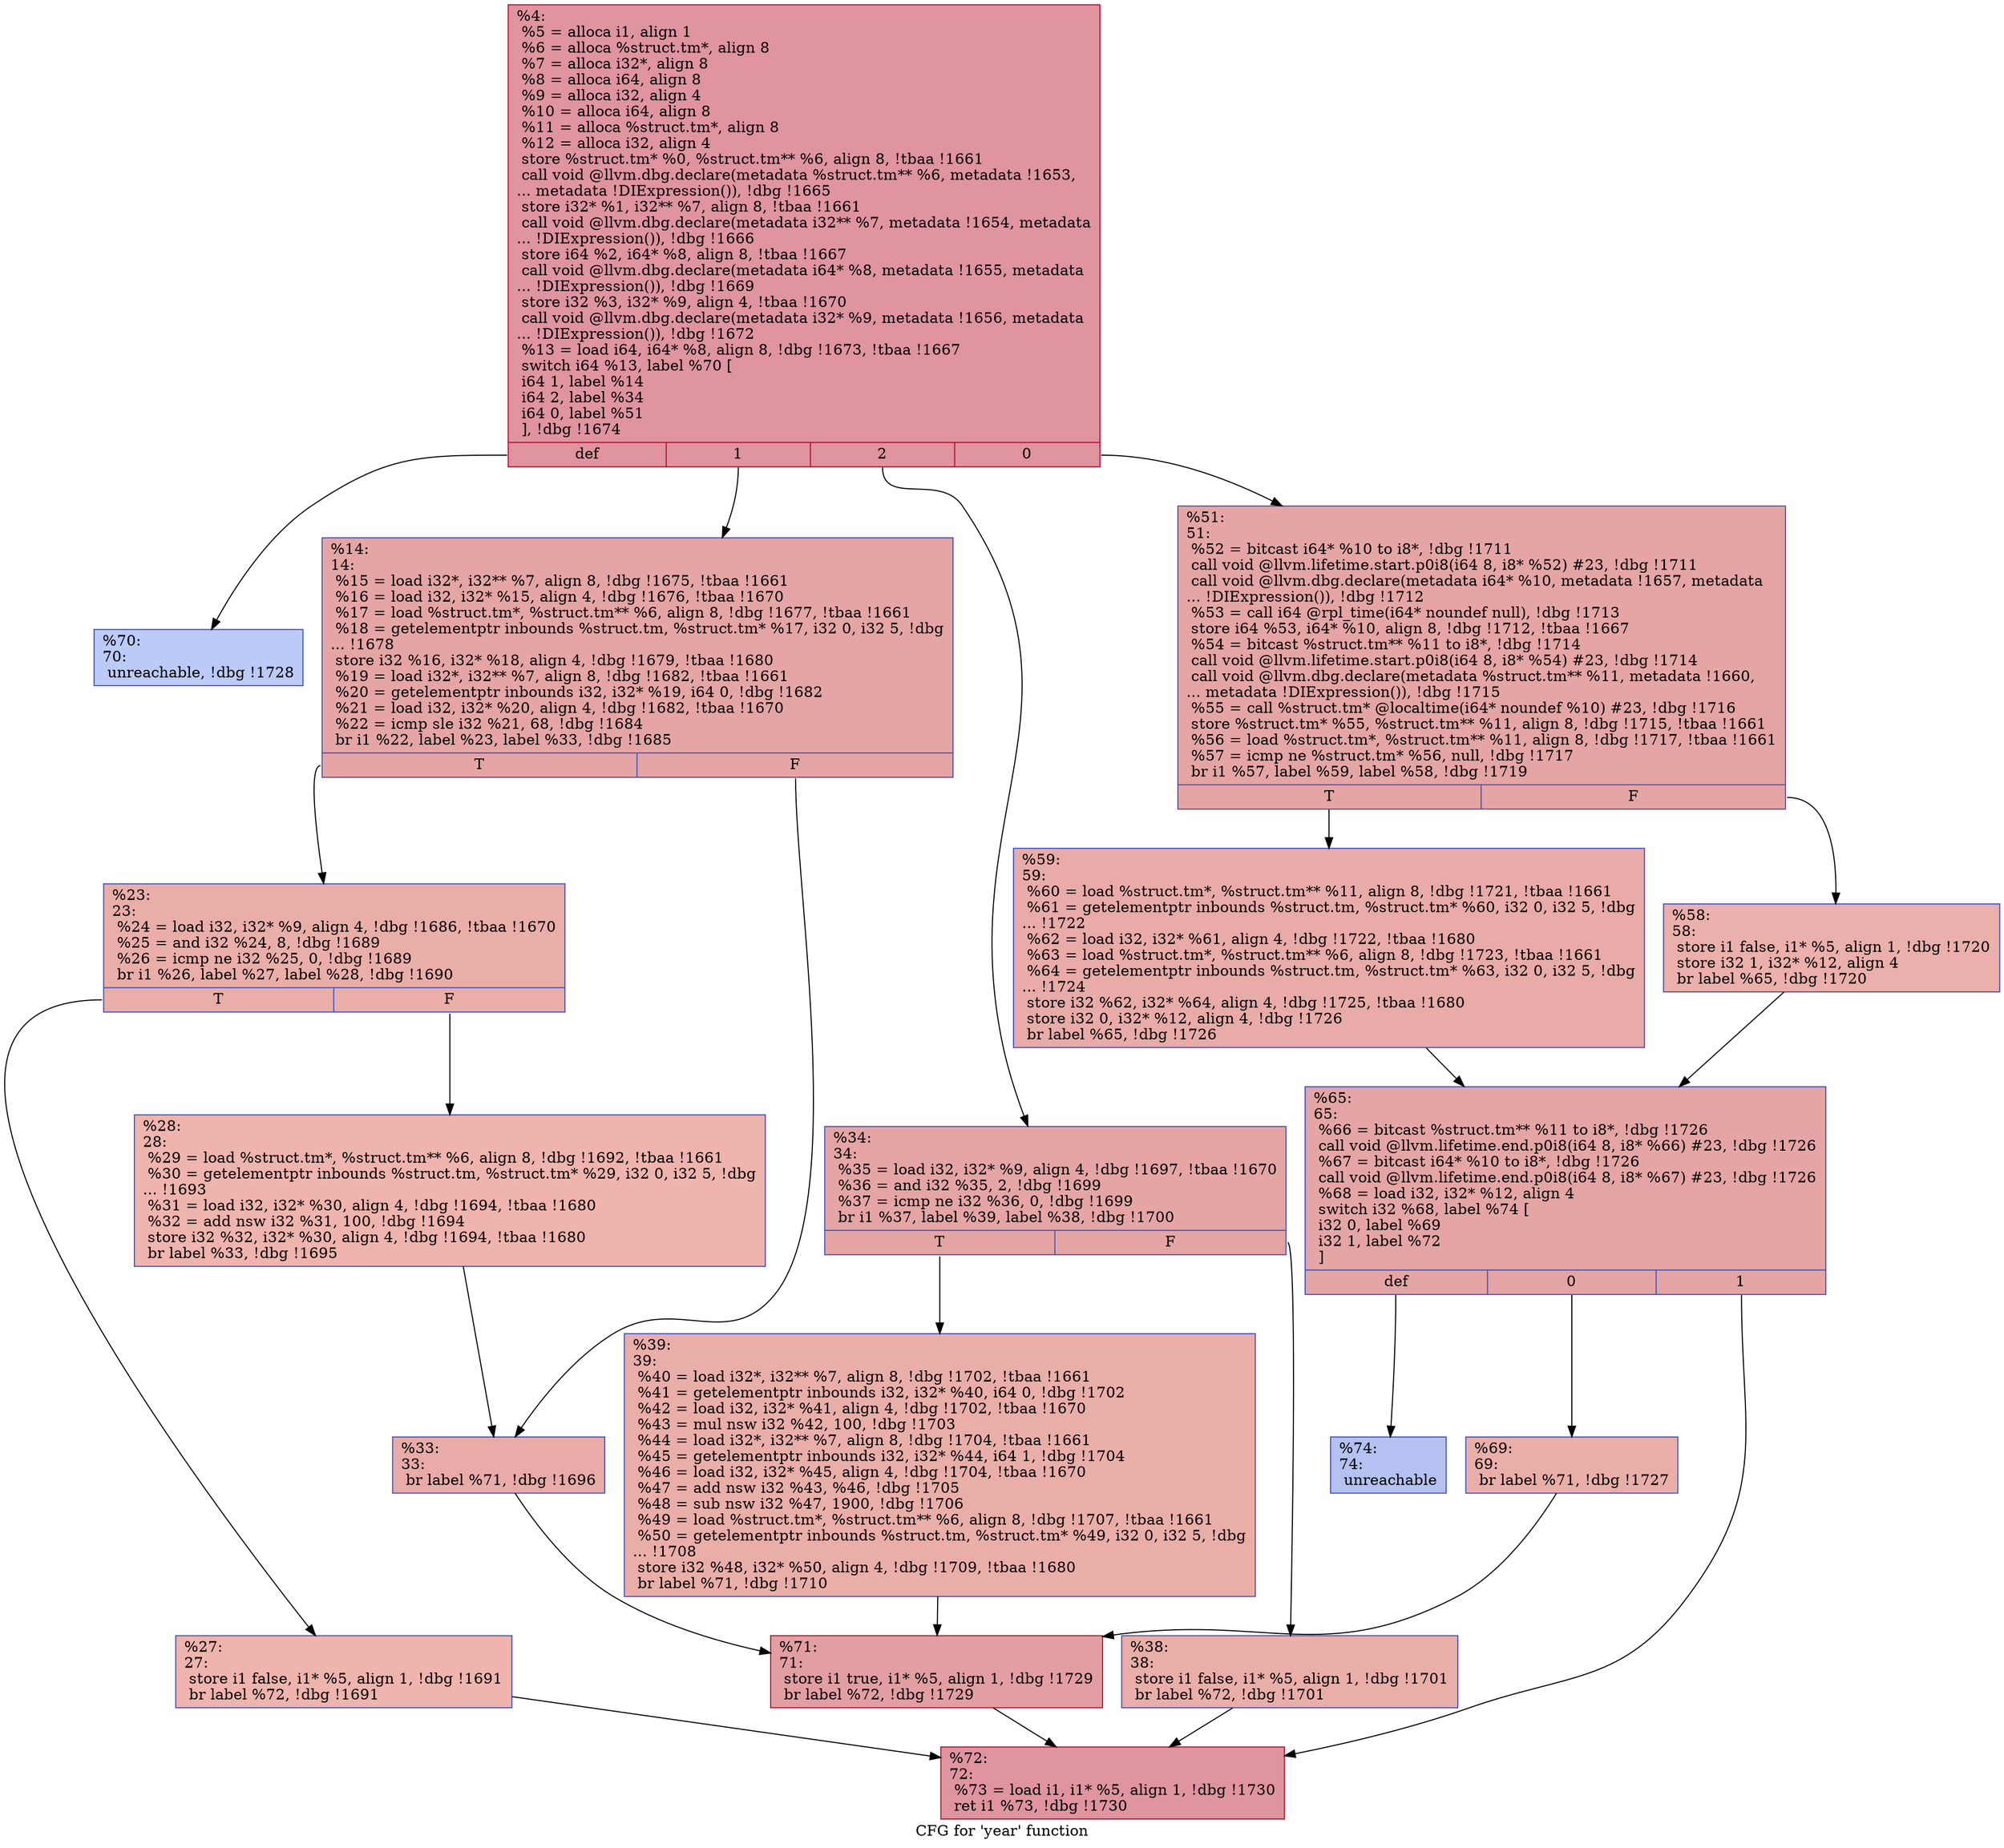 digraph "CFG for 'year' function" {
	label="CFG for 'year' function";

	Node0x167d160 [shape=record,color="#b70d28ff", style=filled, fillcolor="#b70d2870",label="{%4:\l  %5 = alloca i1, align 1\l  %6 = alloca %struct.tm*, align 8\l  %7 = alloca i32*, align 8\l  %8 = alloca i64, align 8\l  %9 = alloca i32, align 4\l  %10 = alloca i64, align 8\l  %11 = alloca %struct.tm*, align 8\l  %12 = alloca i32, align 4\l  store %struct.tm* %0, %struct.tm** %6, align 8, !tbaa !1661\l  call void @llvm.dbg.declare(metadata %struct.tm** %6, metadata !1653,\l... metadata !DIExpression()), !dbg !1665\l  store i32* %1, i32** %7, align 8, !tbaa !1661\l  call void @llvm.dbg.declare(metadata i32** %7, metadata !1654, metadata\l... !DIExpression()), !dbg !1666\l  store i64 %2, i64* %8, align 8, !tbaa !1667\l  call void @llvm.dbg.declare(metadata i64* %8, metadata !1655, metadata\l... !DIExpression()), !dbg !1669\l  store i32 %3, i32* %9, align 4, !tbaa !1670\l  call void @llvm.dbg.declare(metadata i32* %9, metadata !1656, metadata\l... !DIExpression()), !dbg !1672\l  %13 = load i64, i64* %8, align 8, !dbg !1673, !tbaa !1667\l  switch i64 %13, label %70 [\l    i64 1, label %14\l    i64 2, label %34\l    i64 0, label %51\l  ], !dbg !1674\l|{<s0>def|<s1>1|<s2>2|<s3>0}}"];
	Node0x167d160:s0 -> Node0x167d660;
	Node0x167d160:s1 -> Node0x167d250;
	Node0x167d160:s2 -> Node0x167d3e0;
	Node0x167d160:s3 -> Node0x167d4d0;
	Node0x167d250 [shape=record,color="#3d50c3ff", style=filled, fillcolor="#c5333470",label="{%14:\l14:                                               \l  %15 = load i32*, i32** %7, align 8, !dbg !1675, !tbaa !1661\l  %16 = load i32, i32* %15, align 4, !dbg !1676, !tbaa !1670\l  %17 = load %struct.tm*, %struct.tm** %6, align 8, !dbg !1677, !tbaa !1661\l  %18 = getelementptr inbounds %struct.tm, %struct.tm* %17, i32 0, i32 5, !dbg\l... !1678\l  store i32 %16, i32* %18, align 4, !dbg !1679, !tbaa !1680\l  %19 = load i32*, i32** %7, align 8, !dbg !1682, !tbaa !1661\l  %20 = getelementptr inbounds i32, i32* %19, i64 0, !dbg !1682\l  %21 = load i32, i32* %20, align 4, !dbg !1682, !tbaa !1670\l  %22 = icmp sle i32 %21, 68, !dbg !1684\l  br i1 %22, label %23, label %33, !dbg !1685\l|{<s0>T|<s1>F}}"];
	Node0x167d250:s0 -> Node0x167d2a0;
	Node0x167d250:s1 -> Node0x167d390;
	Node0x167d2a0 [shape=record,color="#3d50c3ff", style=filled, fillcolor="#d0473d70",label="{%23:\l23:                                               \l  %24 = load i32, i32* %9, align 4, !dbg !1686, !tbaa !1670\l  %25 = and i32 %24, 8, !dbg !1689\l  %26 = icmp ne i32 %25, 0, !dbg !1689\l  br i1 %26, label %27, label %28, !dbg !1690\l|{<s0>T|<s1>F}}"];
	Node0x167d2a0:s0 -> Node0x167d2f0;
	Node0x167d2a0:s1 -> Node0x167d340;
	Node0x167d2f0 [shape=record,color="#3d50c3ff", style=filled, fillcolor="#d8564670",label="{%27:\l27:                                               \l  store i1 false, i1* %5, align 1, !dbg !1691\l  br label %72, !dbg !1691\l}"];
	Node0x167d2f0 -> Node0x167d700;
	Node0x167d340 [shape=record,color="#3d50c3ff", style=filled, fillcolor="#d8564670",label="{%28:\l28:                                               \l  %29 = load %struct.tm*, %struct.tm** %6, align 8, !dbg !1692, !tbaa !1661\l  %30 = getelementptr inbounds %struct.tm, %struct.tm* %29, i32 0, i32 5, !dbg\l... !1693\l  %31 = load i32, i32* %30, align 4, !dbg !1694, !tbaa !1680\l  %32 = add nsw i32 %31, 100, !dbg !1694\l  store i32 %32, i32* %30, align 4, !dbg !1694, !tbaa !1680\l  br label %33, !dbg !1695\l}"];
	Node0x167d340 -> Node0x167d390;
	Node0x167d390 [shape=record,color="#3d50c3ff", style=filled, fillcolor="#cc403a70",label="{%33:\l33:                                               \l  br label %71, !dbg !1696\l}"];
	Node0x167d390 -> Node0x167d6b0;
	Node0x167d3e0 [shape=record,color="#3d50c3ff", style=filled, fillcolor="#c5333470",label="{%34:\l34:                                               \l  %35 = load i32, i32* %9, align 4, !dbg !1697, !tbaa !1670\l  %36 = and i32 %35, 2, !dbg !1699\l  %37 = icmp ne i32 %36, 0, !dbg !1699\l  br i1 %37, label %39, label %38, !dbg !1700\l|{<s0>T|<s1>F}}"];
	Node0x167d3e0:s0 -> Node0x167d480;
	Node0x167d3e0:s1 -> Node0x167d430;
	Node0x167d430 [shape=record,color="#3d50c3ff", style=filled, fillcolor="#d0473d70",label="{%38:\l38:                                               \l  store i1 false, i1* %5, align 1, !dbg !1701\l  br label %72, !dbg !1701\l}"];
	Node0x167d430 -> Node0x167d700;
	Node0x167d480 [shape=record,color="#3d50c3ff", style=filled, fillcolor="#d0473d70",label="{%39:\l39:                                               \l  %40 = load i32*, i32** %7, align 8, !dbg !1702, !tbaa !1661\l  %41 = getelementptr inbounds i32, i32* %40, i64 0, !dbg !1702\l  %42 = load i32, i32* %41, align 4, !dbg !1702, !tbaa !1670\l  %43 = mul nsw i32 %42, 100, !dbg !1703\l  %44 = load i32*, i32** %7, align 8, !dbg !1704, !tbaa !1661\l  %45 = getelementptr inbounds i32, i32* %44, i64 1, !dbg !1704\l  %46 = load i32, i32* %45, align 4, !dbg !1704, !tbaa !1670\l  %47 = add nsw i32 %43, %46, !dbg !1705\l  %48 = sub nsw i32 %47, 1900, !dbg !1706\l  %49 = load %struct.tm*, %struct.tm** %6, align 8, !dbg !1707, !tbaa !1661\l  %50 = getelementptr inbounds %struct.tm, %struct.tm* %49, i32 0, i32 5, !dbg\l... !1708\l  store i32 %48, i32* %50, align 4, !dbg !1709, !tbaa !1680\l  br label %71, !dbg !1710\l}"];
	Node0x167d480 -> Node0x167d6b0;
	Node0x167d4d0 [shape=record,color="#3d50c3ff", style=filled, fillcolor="#c5333470",label="{%51:\l51:                                               \l  %52 = bitcast i64* %10 to i8*, !dbg !1711\l  call void @llvm.lifetime.start.p0i8(i64 8, i8* %52) #23, !dbg !1711\l  call void @llvm.dbg.declare(metadata i64* %10, metadata !1657, metadata\l... !DIExpression()), !dbg !1712\l  %53 = call i64 @rpl_time(i64* noundef null), !dbg !1713\l  store i64 %53, i64* %10, align 8, !dbg !1712, !tbaa !1667\l  %54 = bitcast %struct.tm** %11 to i8*, !dbg !1714\l  call void @llvm.lifetime.start.p0i8(i64 8, i8* %54) #23, !dbg !1714\l  call void @llvm.dbg.declare(metadata %struct.tm** %11, metadata !1660,\l... metadata !DIExpression()), !dbg !1715\l  %55 = call %struct.tm* @localtime(i64* noundef %10) #23, !dbg !1716\l  store %struct.tm* %55, %struct.tm** %11, align 8, !dbg !1715, !tbaa !1661\l  %56 = load %struct.tm*, %struct.tm** %11, align 8, !dbg !1717, !tbaa !1661\l  %57 = icmp ne %struct.tm* %56, null, !dbg !1717\l  br i1 %57, label %59, label %58, !dbg !1719\l|{<s0>T|<s1>F}}"];
	Node0x167d4d0:s0 -> Node0x167d570;
	Node0x167d4d0:s1 -> Node0x167d520;
	Node0x167d520 [shape=record,color="#3d50c3ff", style=filled, fillcolor="#d24b4070",label="{%58:\l58:                                               \l  store i1 false, i1* %5, align 1, !dbg !1720\l  store i32 1, i32* %12, align 4\l  br label %65, !dbg !1720\l}"];
	Node0x167d520 -> Node0x167d5c0;
	Node0x167d570 [shape=record,color="#3d50c3ff", style=filled, fillcolor="#cc403a70",label="{%59:\l59:                                               \l  %60 = load %struct.tm*, %struct.tm** %11, align 8, !dbg !1721, !tbaa !1661\l  %61 = getelementptr inbounds %struct.tm, %struct.tm* %60, i32 0, i32 5, !dbg\l... !1722\l  %62 = load i32, i32* %61, align 4, !dbg !1722, !tbaa !1680\l  %63 = load %struct.tm*, %struct.tm** %6, align 8, !dbg !1723, !tbaa !1661\l  %64 = getelementptr inbounds %struct.tm, %struct.tm* %63, i32 0, i32 5, !dbg\l... !1724\l  store i32 %62, i32* %64, align 4, !dbg !1725, !tbaa !1680\l  store i32 0, i32* %12, align 4, !dbg !1726\l  br label %65, !dbg !1726\l}"];
	Node0x167d570 -> Node0x167d5c0;
	Node0x167d5c0 [shape=record,color="#3d50c3ff", style=filled, fillcolor="#c5333470",label="{%65:\l65:                                               \l  %66 = bitcast %struct.tm** %11 to i8*, !dbg !1726\l  call void @llvm.lifetime.end.p0i8(i64 8, i8* %66) #23, !dbg !1726\l  %67 = bitcast i64* %10 to i8*, !dbg !1726\l  call void @llvm.lifetime.end.p0i8(i64 8, i8* %67) #23, !dbg !1726\l  %68 = load i32, i32* %12, align 4\l  switch i32 %68, label %74 [\l    i32 0, label %69\l    i32 1, label %72\l  ]\l|{<s0>def|<s1>0|<s2>1}}"];
	Node0x167d5c0:s0 -> Node0x167d750;
	Node0x167d5c0:s1 -> Node0x167d610;
	Node0x167d5c0:s2 -> Node0x167d700;
	Node0x167d610 [shape=record,color="#3d50c3ff", style=filled, fillcolor="#d0473d70",label="{%69:\l69:                                               \l  br label %71, !dbg !1727\l}"];
	Node0x167d610 -> Node0x167d6b0;
	Node0x167d660 [shape=record,color="#3d50c3ff", style=filled, fillcolor="#6687ed70",label="{%70:\l70:                                               \l  unreachable, !dbg !1728\l}"];
	Node0x167d6b0 [shape=record,color="#b70d28ff", style=filled, fillcolor="#be242e70",label="{%71:\l71:                                               \l  store i1 true, i1* %5, align 1, !dbg !1729\l  br label %72, !dbg !1729\l}"];
	Node0x167d6b0 -> Node0x167d700;
	Node0x167d700 [shape=record,color="#b70d28ff", style=filled, fillcolor="#b70d2870",label="{%72:\l72:                                               \l  %73 = load i1, i1* %5, align 1, !dbg !1730\l  ret i1 %73, !dbg !1730\l}"];
	Node0x167d750 [shape=record,color="#3d50c3ff", style=filled, fillcolor="#5572df70",label="{%74:\l74:                                               \l  unreachable\l}"];
}
